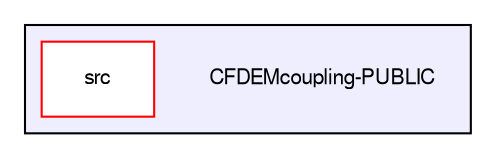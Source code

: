 digraph "/home/cgoniva/CFDEM/CFDEM-x.x-2.1.x/CFDEMcoupling-PUBLIC" {
  compound=true
  node [ fontsize="10", fontname="FreeSans"];
  edge [ labelfontsize="10", labelfontname="FreeSans"];
  subgraph clusterdir_4fbf97bbfdfd3d303fb68dbfdf9eca50 {
    graph [ bgcolor="#eeeeff", pencolor="black", label="" URL="dir_4fbf97bbfdfd3d303fb68dbfdf9eca50.html"];
    dir_4fbf97bbfdfd3d303fb68dbfdf9eca50 [shape=plaintext label="CFDEMcoupling-PUBLIC"];
    dir_65b34c68b7766a18c66b794c4cdee1fc [shape=box label="src" color="red" fillcolor="white" style="filled" URL="dir_65b34c68b7766a18c66b794c4cdee1fc.html"];
  }
}
